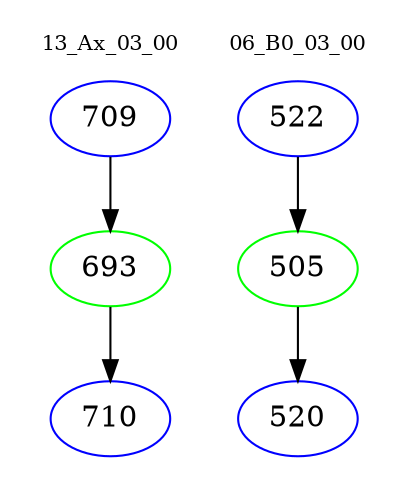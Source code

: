 digraph{
subgraph cluster_0 {
color = white
label = "13_Ax_03_00";
fontsize=10;
T0_709 [label="709", color="blue"]
T0_709 -> T0_693 [color="black"]
T0_693 [label="693", color="green"]
T0_693 -> T0_710 [color="black"]
T0_710 [label="710", color="blue"]
}
subgraph cluster_1 {
color = white
label = "06_B0_03_00";
fontsize=10;
T1_522 [label="522", color="blue"]
T1_522 -> T1_505 [color="black"]
T1_505 [label="505", color="green"]
T1_505 -> T1_520 [color="black"]
T1_520 [label="520", color="blue"]
}
}
